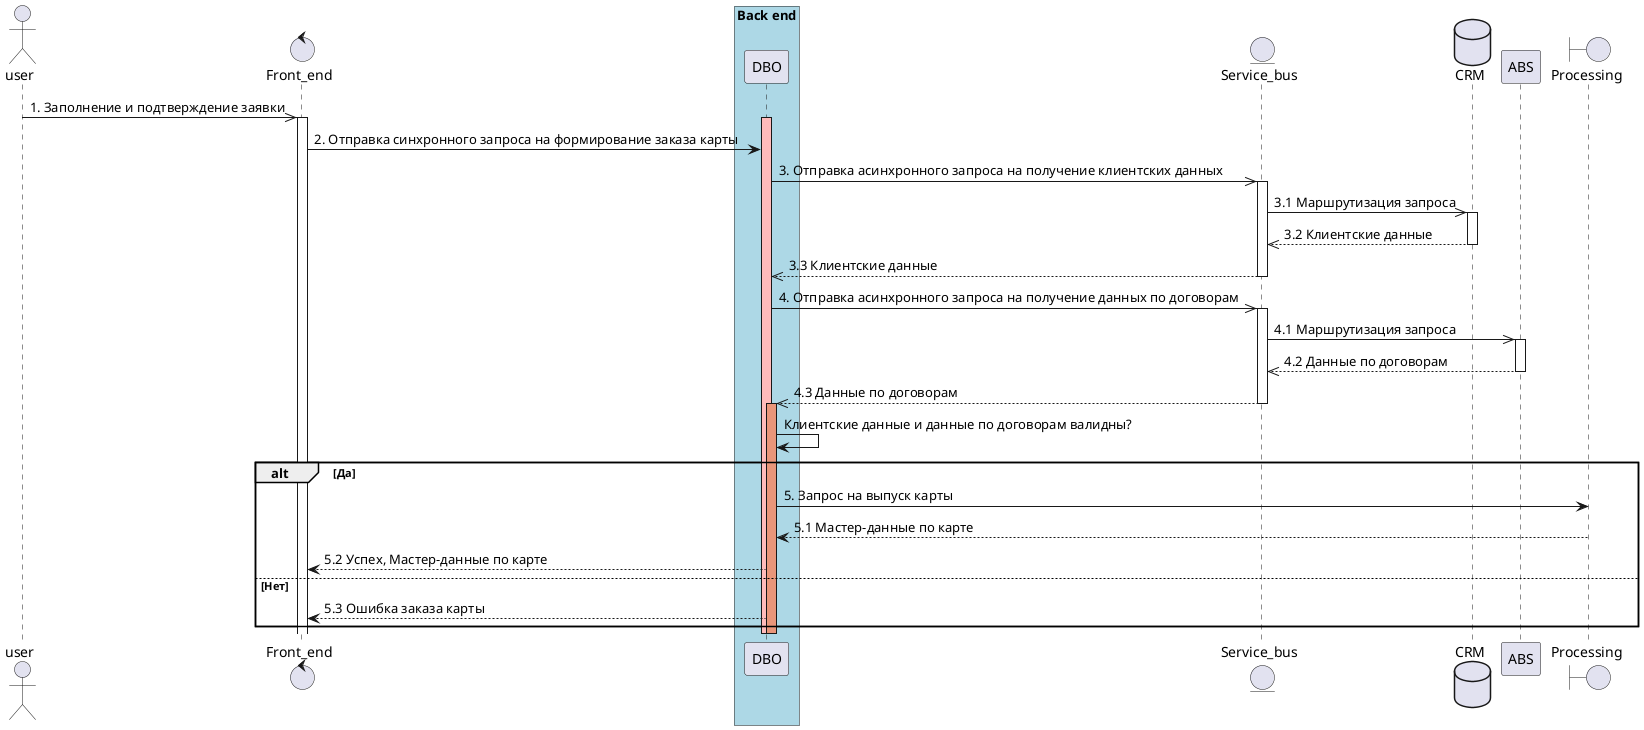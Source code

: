@startuml First practice

actor user
control Front_end

box "Back end" #LightBlue
    participant DBO
end box

entity Service_bus
database CRM
participant ABS
boundary Processing


user ->> Front_end ++: 1. Заполнение и подтверждение заявки

activate DBO #FFBBBB
Front_end -> DBO : 2. Отправка синхронного запроса на формирование заказа карты
DBO ->> Service_bus ++: 3. Отправка асинхронного запроса на получение клиентских данных
Service_bus ->> CRM ++: 3.1 Маршрутизация запроса
CRM -->> Service_bus --: 3.2 Клиентские данные
Service_bus -->> DBO --: 3.3 Клиентские данные
DBO ->> Service_bus ++: 4. Отправка асинхронного запроса на получение данных по договорам
Service_bus ->> ABS ++: 4.1 Маршрутизация запроса
ABS -->> Service_bus --: 4.2 Данные по договорам
Service_bus -->> DBO --: 4.3 Данные по договорам

activate DBO #DarkSalmon

DBO -> DBO: Клиентские данные и данные по договорам валидны?

alt Да

    DBO -> Processing : 5. Запрос на выпуск карты
    Processing --> DBO : 5.1 Мастер-данные по карте
    DBO --> Front_end : 5.2 Успех, Мастер-данные по карте
else Нет

    DBO --> Front_end : 5.3 Ошибка заказа карты

end

deactivate DBO
deactivate DBO

@enduml
